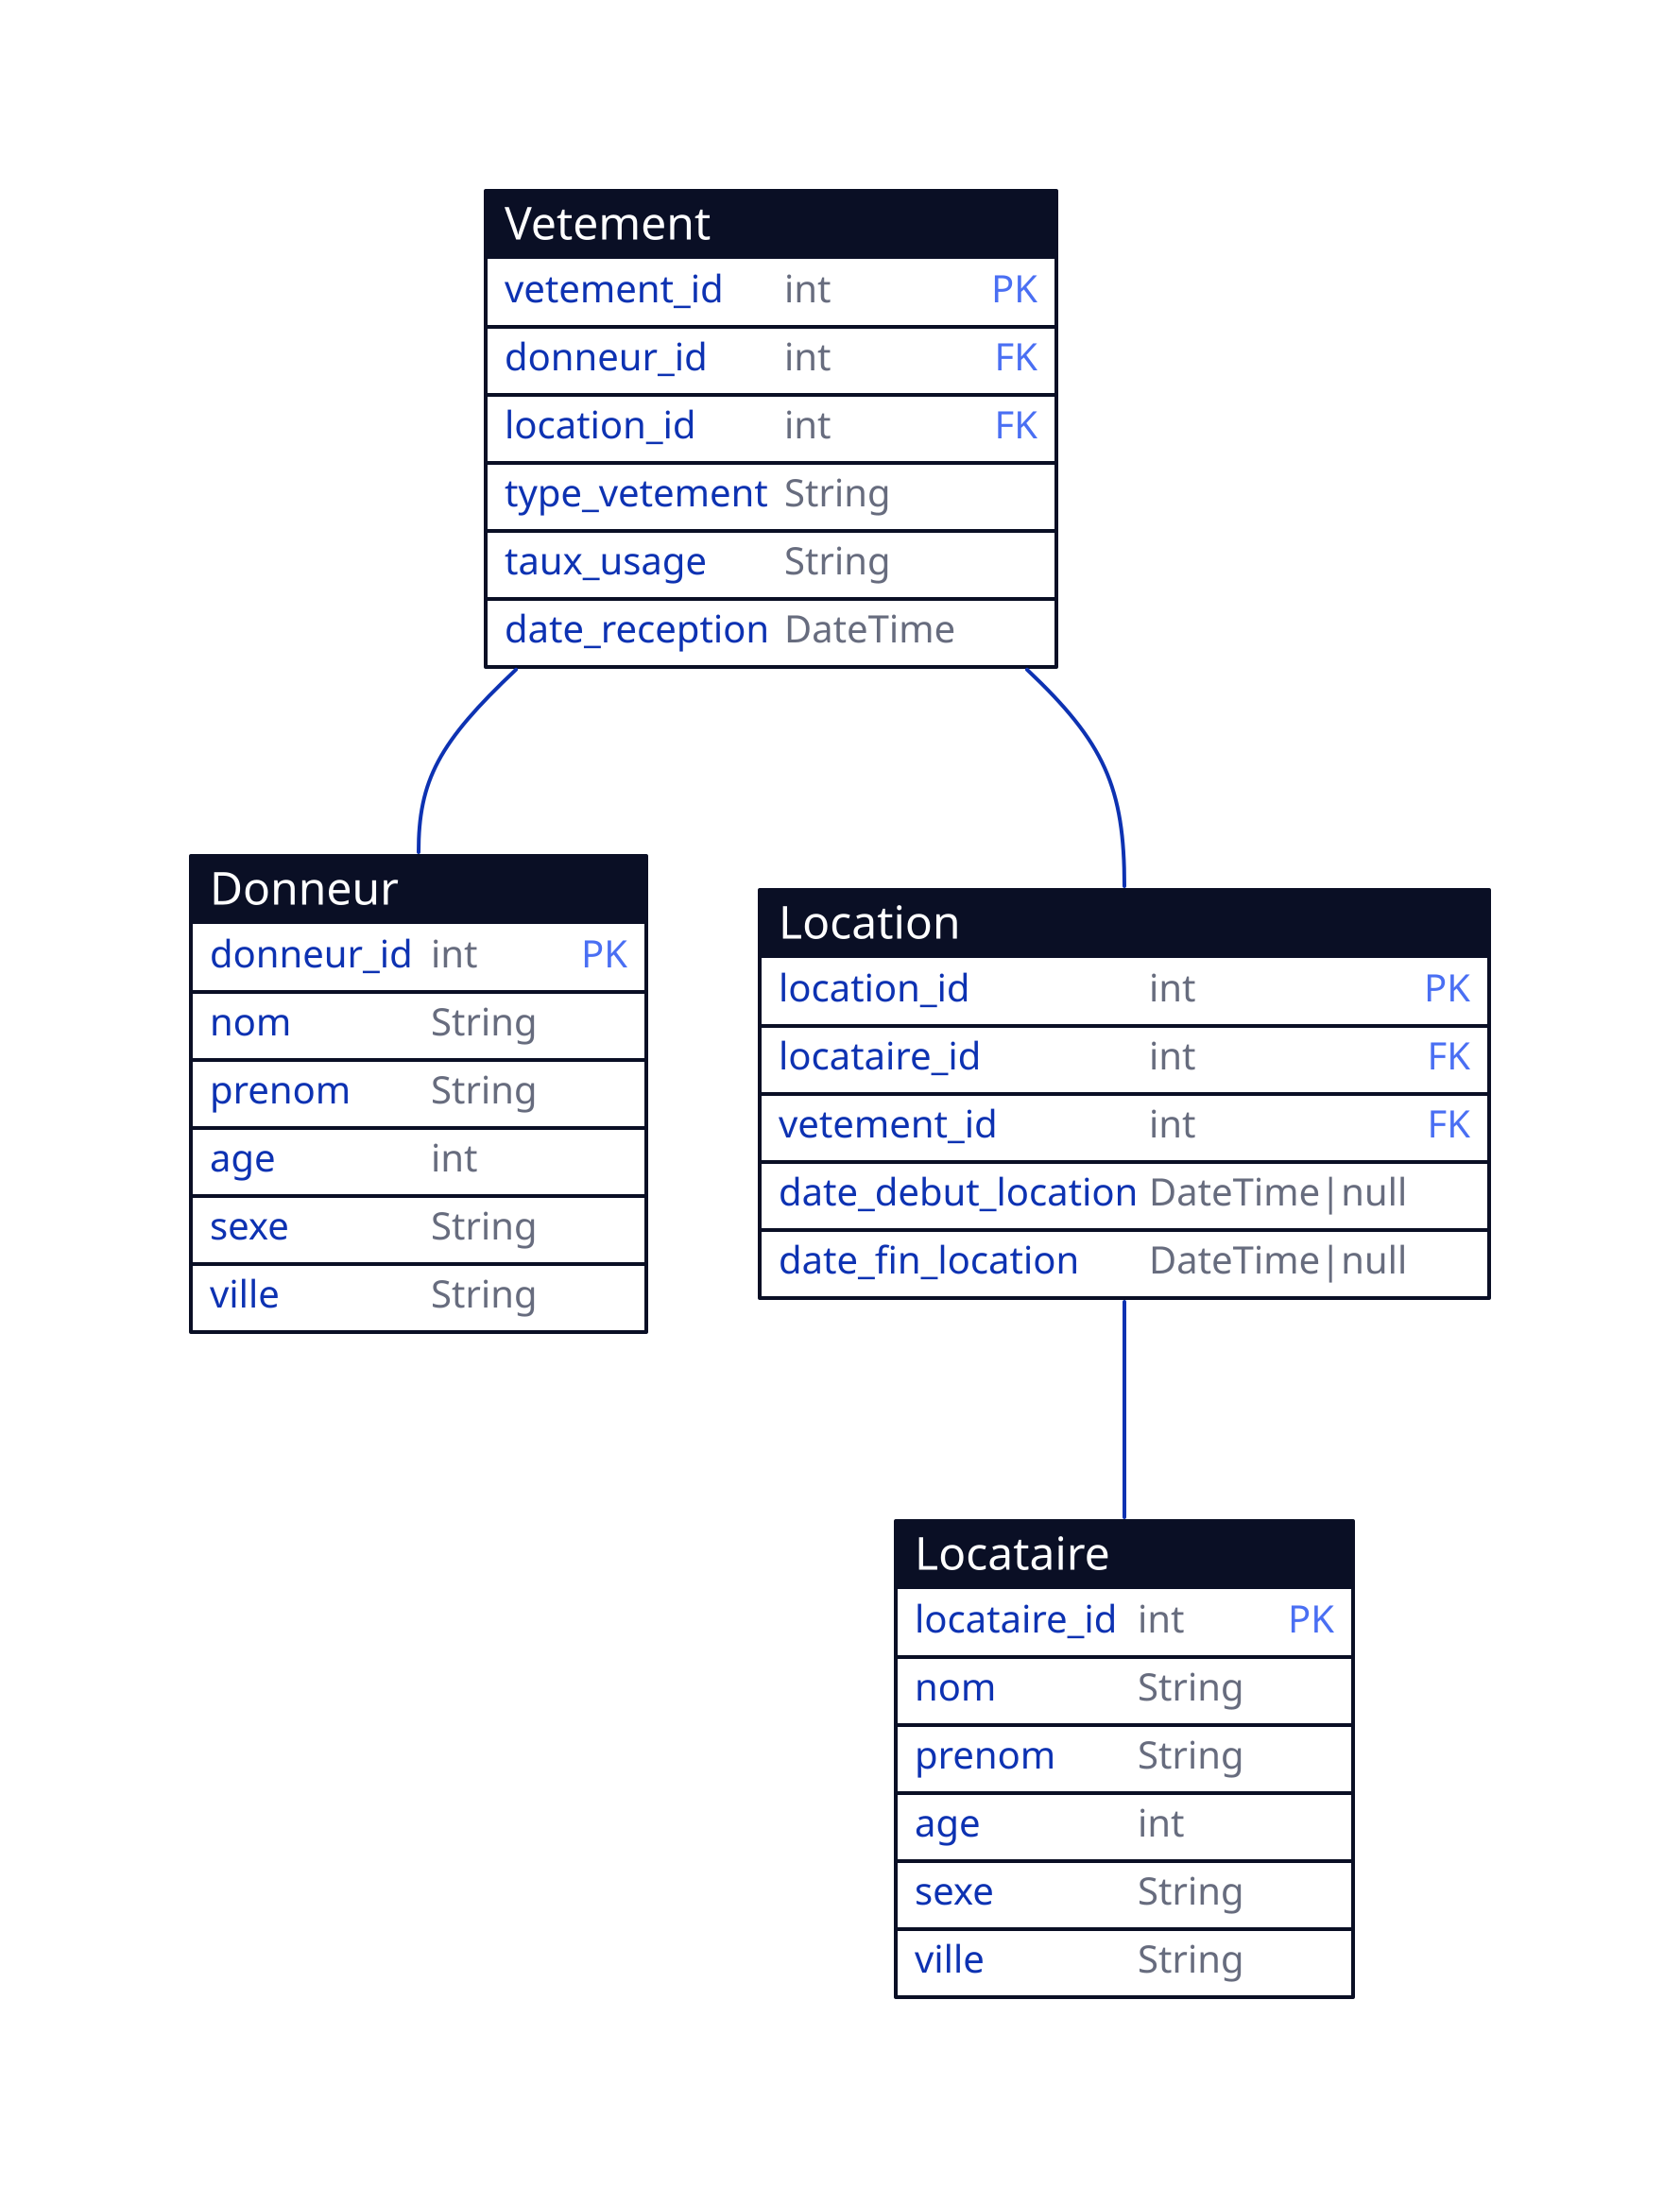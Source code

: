 # Location vêtements

Vetement: {
  shape: sql_table
  vetement_id: int {constraint: primary_key}
  donneur_id: int {constraint: foreign_key}
  location_id: int {constraint: foreign_key}
  type_vetement: String
  taux_usage: String
  date_reception: DateTime
}

Donneur: {
  shape: sql_table
  donneur_id: int {constraint: primary_key}
  nom: String
  prenom: String
  age: int
  sexe: String
  ville: String
}

Locataire: {
  shape: sql_table
  locataire_id: int {constraint: primary_key}
  nom: String
  prenom: String
  age: int
  sexe: String
  ville: String
}

Location: {
  shape: sql_table
  location_id: int {constraint: primary_key}
  locataire_id: int {constraint: foreign_key}
  vetement_id: int {constraint: foreign_key}
  date_debut_location: DateTime|null
  date_fin_location: DateTime|null
}

Vetement.donneur_id -- Donneur.donneur_id
Vetement.vetement_id -- Location.vetement_id
Location.locataire_id -- Locataire.locataire_id
